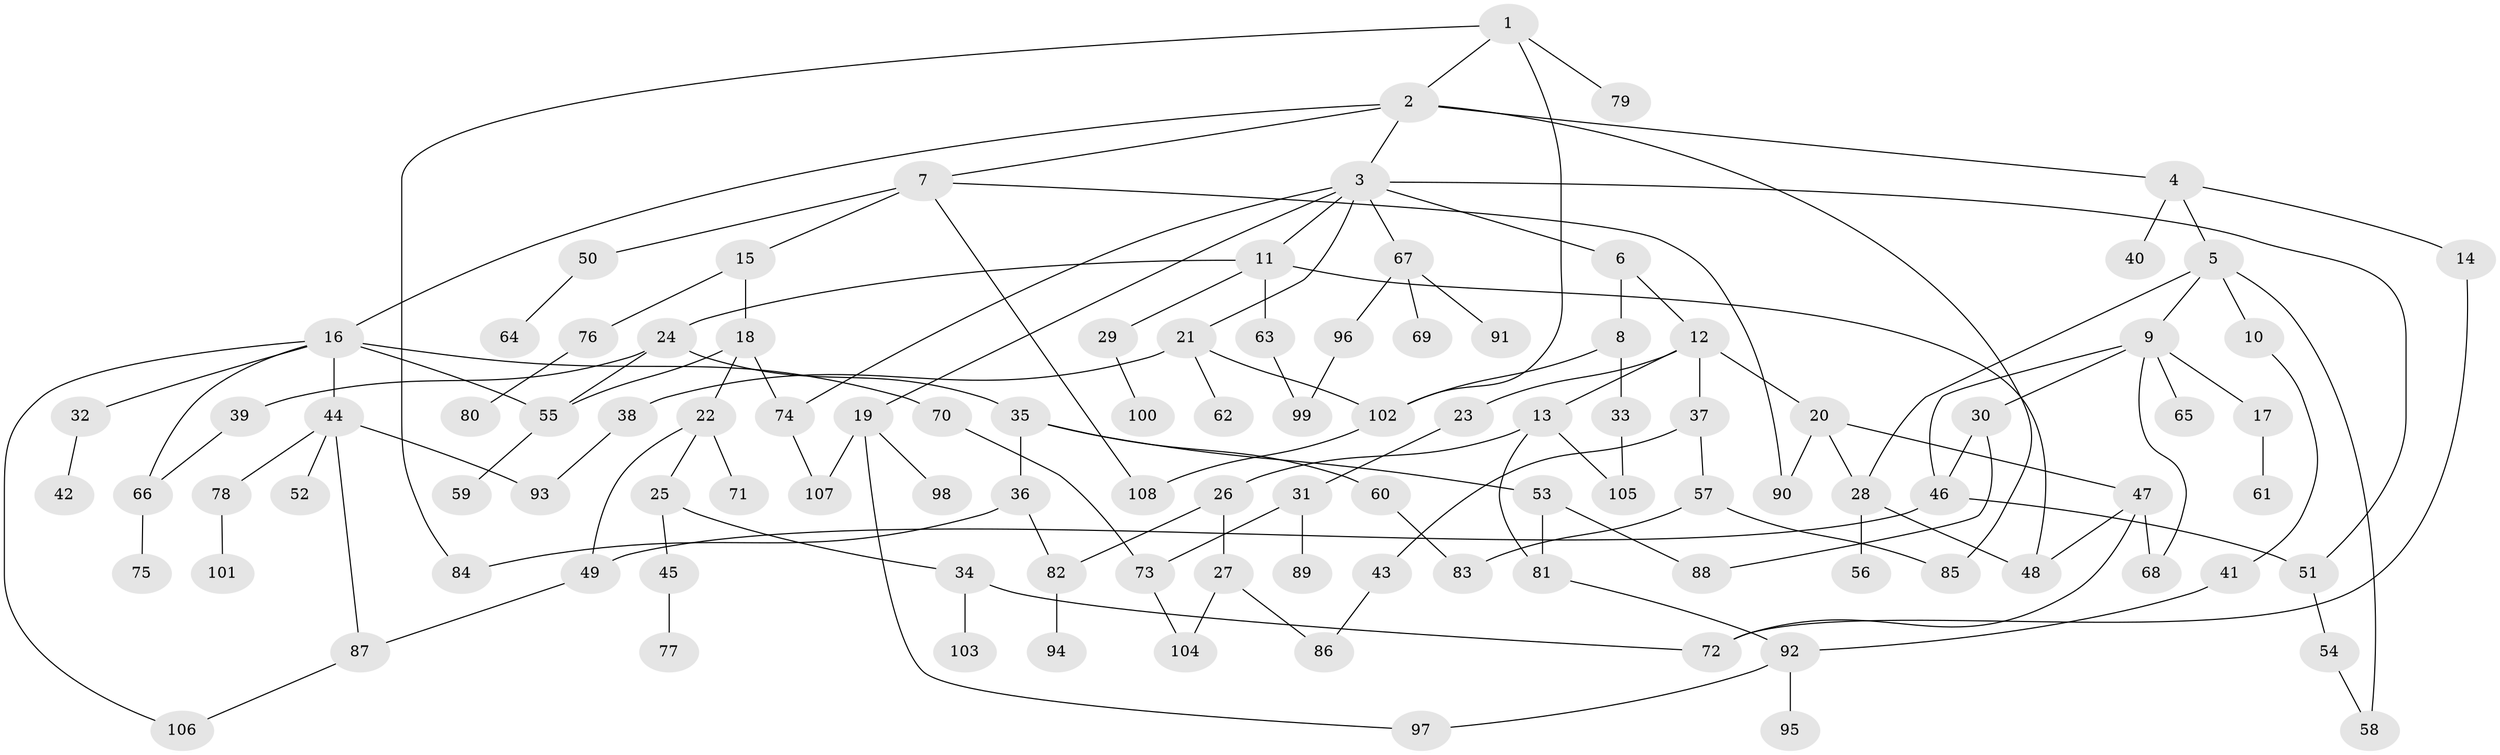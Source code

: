 // Generated by graph-tools (version 1.1) at 2025/13/03/09/25 04:13:38]
// undirected, 108 vertices, 142 edges
graph export_dot {
graph [start="1"]
  node [color=gray90,style=filled];
  1;
  2;
  3;
  4;
  5;
  6;
  7;
  8;
  9;
  10;
  11;
  12;
  13;
  14;
  15;
  16;
  17;
  18;
  19;
  20;
  21;
  22;
  23;
  24;
  25;
  26;
  27;
  28;
  29;
  30;
  31;
  32;
  33;
  34;
  35;
  36;
  37;
  38;
  39;
  40;
  41;
  42;
  43;
  44;
  45;
  46;
  47;
  48;
  49;
  50;
  51;
  52;
  53;
  54;
  55;
  56;
  57;
  58;
  59;
  60;
  61;
  62;
  63;
  64;
  65;
  66;
  67;
  68;
  69;
  70;
  71;
  72;
  73;
  74;
  75;
  76;
  77;
  78;
  79;
  80;
  81;
  82;
  83;
  84;
  85;
  86;
  87;
  88;
  89;
  90;
  91;
  92;
  93;
  94;
  95;
  96;
  97;
  98;
  99;
  100;
  101;
  102;
  103;
  104;
  105;
  106;
  107;
  108;
  1 -- 2;
  1 -- 79;
  1 -- 84;
  1 -- 102;
  2 -- 3;
  2 -- 4;
  2 -- 7;
  2 -- 16;
  2 -- 85;
  3 -- 6;
  3 -- 11;
  3 -- 19;
  3 -- 21;
  3 -- 51;
  3 -- 67;
  3 -- 74;
  4 -- 5;
  4 -- 14;
  4 -- 40;
  5 -- 9;
  5 -- 10;
  5 -- 28;
  5 -- 58;
  6 -- 8;
  6 -- 12;
  7 -- 15;
  7 -- 50;
  7 -- 90;
  7 -- 108;
  8 -- 33;
  8 -- 102;
  9 -- 17;
  9 -- 30;
  9 -- 65;
  9 -- 68;
  9 -- 46;
  10 -- 41;
  11 -- 24;
  11 -- 29;
  11 -- 63;
  11 -- 48;
  12 -- 13;
  12 -- 20;
  12 -- 23;
  12 -- 37;
  13 -- 26;
  13 -- 81;
  13 -- 105;
  14 -- 72;
  15 -- 18;
  15 -- 76;
  16 -- 32;
  16 -- 44;
  16 -- 55;
  16 -- 66;
  16 -- 70;
  16 -- 106;
  17 -- 61;
  18 -- 22;
  18 -- 74;
  18 -- 55;
  19 -- 97;
  19 -- 98;
  19 -- 107;
  20 -- 47;
  20 -- 28;
  20 -- 90;
  21 -- 38;
  21 -- 62;
  21 -- 102;
  22 -- 25;
  22 -- 49;
  22 -- 71;
  23 -- 31;
  24 -- 35;
  24 -- 39;
  24 -- 55;
  25 -- 34;
  25 -- 45;
  26 -- 27;
  26 -- 82;
  27 -- 86;
  27 -- 104;
  28 -- 48;
  28 -- 56;
  29 -- 100;
  30 -- 46;
  30 -- 88;
  31 -- 89;
  31 -- 73;
  32 -- 42;
  33 -- 105;
  34 -- 103;
  34 -- 72;
  35 -- 36;
  35 -- 53;
  35 -- 60;
  36 -- 84;
  36 -- 82;
  37 -- 43;
  37 -- 57;
  38 -- 93;
  39 -- 66;
  41 -- 92;
  43 -- 86;
  44 -- 52;
  44 -- 78;
  44 -- 93;
  44 -- 87;
  45 -- 77;
  46 -- 51;
  46 -- 49;
  47 -- 72;
  47 -- 48;
  47 -- 68;
  49 -- 87;
  50 -- 64;
  51 -- 54;
  53 -- 88;
  53 -- 81;
  54 -- 58;
  55 -- 59;
  57 -- 85;
  57 -- 83;
  60 -- 83;
  63 -- 99;
  66 -- 75;
  67 -- 69;
  67 -- 91;
  67 -- 96;
  70 -- 73;
  73 -- 104;
  74 -- 107;
  76 -- 80;
  78 -- 101;
  81 -- 92;
  82 -- 94;
  87 -- 106;
  92 -- 95;
  92 -- 97;
  96 -- 99;
  102 -- 108;
}
